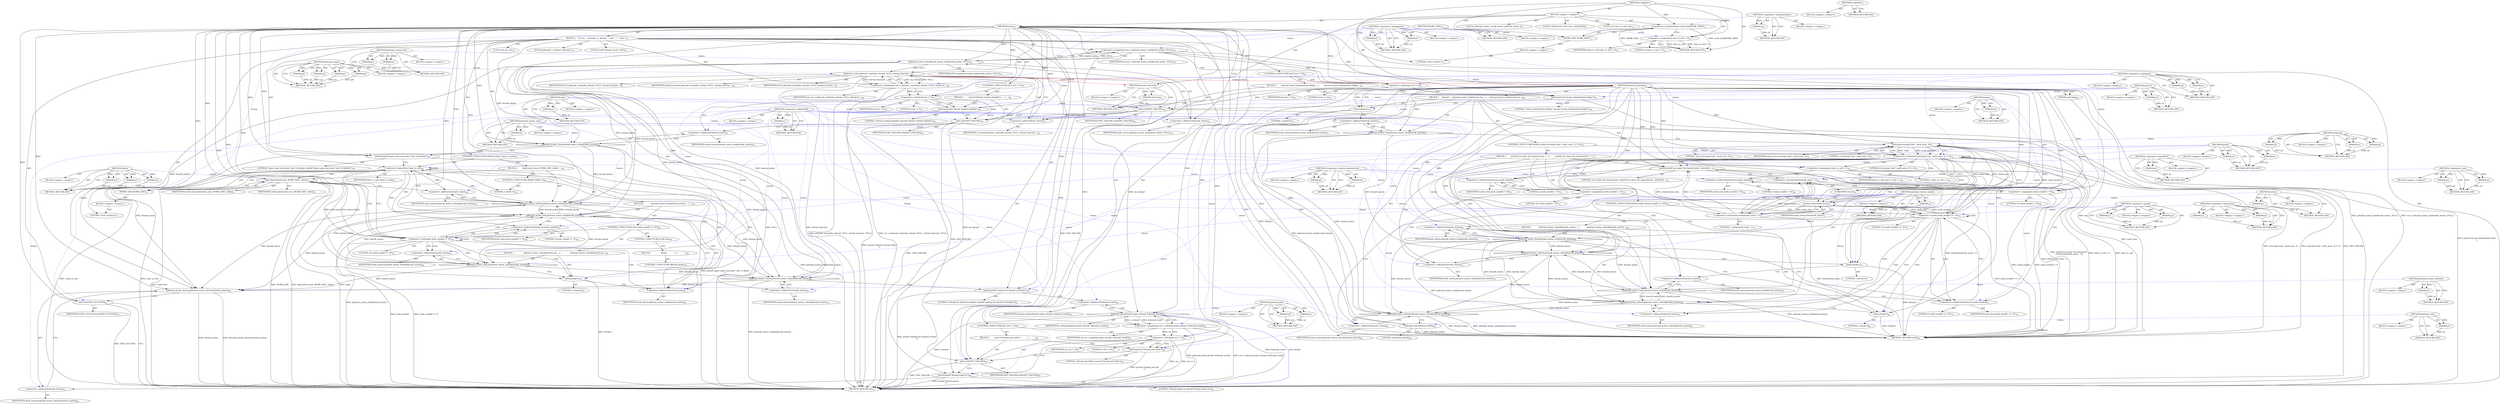 digraph combined_cpg {
  "230" -> "25"  [color=blue,style=dashed,label = "return"]
  "237" -> "30"  [color=blue,style=dashed,label = "return"]
  "234" -> "26"  [color=blue,style=dashed,label = "return"]
"16" [label = <(METHOD,&lt;global&gt;)<SUB>1</SUB>> ]
"17" [label = <(BLOCK,&lt;empty&gt;,&lt;empty&gt;)<SUB>1</SUB>> ]
"18" [label = <(METHOD,thread_function)<SUB>7</SUB>> ]
"19" [label = <(PARAM,void *arg)<SUB>7</SUB>> ]
"20" [label = <(BLOCK,&lt;empty&gt;,&lt;empty&gt;)> ]
"21" [label = <(METHOD_RETURN,void*)<SUB>7</SUB>> ]
"23" [label = <(LOCAL,pthread_mutex_t work_mutex: pthread_mutex_t)<SUB>8</SUB>> ]
"24" [label = <(LOCAL,char[1024] work_area: char[1024])<SUB>11</SUB>> ]
"25" [label = <(&lt;operator&gt;.arrayInitializer,work_area[WORK_SIZE])<SUB>11</SUB>> ]
"26" [label = <(WORK_SIZE,WORK_SIZE)<SUB>11</SUB>> ]
"27" [label = <(BLOCK,&lt;empty&gt;,&lt;empty&gt;)> ]
"28" [label = <(LITERAL,1024,&lt;empty&gt;)<SUB>11</SUB>> ]
"29" [label = <(LOCAL,int time_to_exit: int)<SUB>12</SUB>> ]
"30" [label = <(&lt;operator&gt;.assignment,time_to_exit = 0)<SUB>12</SUB>> ]
"31" [label = <(IDENTIFIER,time_to_exit,time_to_exit = 0)<SUB>12</SUB>> ]
"32" [label = <(LITERAL,0,time_to_exit = 0)<SUB>12</SUB>> ]
"33" [label = <(METHOD,main)<SUB>14</SUB>> ]
"34" [label = <(BLOCK,{
    int res;
    pthread_t a_thread;
    void...,{
    void...)<SUB>15</SUB>> ]
"35" [label = <(LOCAL,int res: int)<SUB>16</SUB>> ]
"36" [label = <(LOCAL,pthread_t a_thread: pthread_t)<SUB>17</SUB>> ]
"37" [label = <(LOCAL,void* thread_result: void*)<SUB>18</SUB>> ]
"38" [label = <(&lt;operator&gt;.assignment,res = pthread_mutex_init(&amp;work_mutex, NULL))<SUB>19</SUB>> ]
"39" [label = <(IDENTIFIER,res,res = pthread_mutex_init(&amp;work_mutex, NULL))<SUB>19</SUB>> ]
"40" [label = <(pthread_mutex_init,pthread_mutex_init(&amp;work_mutex, NULL))<SUB>19</SUB>> ]
"41" [label = <(&lt;operator&gt;.addressOf,&amp;work_mutex)<SUB>19</SUB>> ]
"42" [label = <(IDENTIFIER,work_mutex,pthread_mutex_init(&amp;work_mutex, NULL))<SUB>19</SUB>> ]
"43" [label = <(IDENTIFIER,NULL,pthread_mutex_init(&amp;work_mutex, NULL))<SUB>19</SUB>> ]
"44" [label = <(CONTROL_STRUCTURE,IF,if (res != 0))<SUB>20</SUB>> ]
"45" [label = <(&lt;operator&gt;.notEquals,res != 0)<SUB>20</SUB>> ]
"46" [label = <(IDENTIFIER,res,res != 0)<SUB>20</SUB>> ]
"47" [label = <(LITERAL,0,res != 0)<SUB>20</SUB>> ]
"48" [label = <(BLOCK,{
        perror(&quot;mutex initializatioin failp\n...,{
        perror(&quot;mutex initializatioin failp\n...)<SUB>21</SUB>> ]
"49" [label = <(perror,perror(&quot;mutex initializatioin failp\n&quot;))<SUB>22</SUB>> ]
"50" [label = <(LITERAL,&quot;mutex initializatioin failp\n&quot;,perror(&quot;mutex initializatioin failp\n&quot;))<SUB>22</SUB>> ]
"51" [label = <(exit,exit(EXIT_FAILURE))<SUB>23</SUB>> ]
"52" [label = <(IDENTIFIER,EXIT_FAILURE,exit(EXIT_FAILURE))<SUB>23</SUB>> ]
"53" [label = <(&lt;operator&gt;.assignment,res = pthread_create(&amp;a_thread, NULL, thread_fu...)<SUB>26</SUB>> ]
"54" [label = <(IDENTIFIER,res,res = pthread_create(&amp;a_thread, NULL, thread_fu...)<SUB>26</SUB>> ]
"55" [label = <(pthread_create,pthread_create(&amp;a_thread, NULL, thread_function...)<SUB>26</SUB>> ]
"56" [label = <(&lt;operator&gt;.addressOf,&amp;a_thread)<SUB>26</SUB>> ]
"57" [label = <(IDENTIFIER,a_thread,pthread_create(&amp;a_thread, NULL, thread_function...)<SUB>26</SUB>> ]
"58" [label = <(IDENTIFIER,NULL,pthread_create(&amp;a_thread, NULL, thread_function...)<SUB>26</SUB>> ]
"59" [label = <(IDENTIFIER,thread_function,pthread_create(&amp;a_thread, NULL, thread_function...)<SUB>26</SUB>> ]
"60" [label = <(IDENTIFIER,NULL,pthread_create(&amp;a_thread, NULL, thread_function...)<SUB>26</SUB>> ]
"61" [label = <(CONTROL_STRUCTURE,IF,if (res != 0))<SUB>27</SUB>> ]
"62" [label = <(&lt;operator&gt;.notEquals,res != 0)<SUB>27</SUB>> ]
"63" [label = <(IDENTIFIER,res,res != 0)<SUB>27</SUB>> ]
"64" [label = <(LITERAL,0,res != 0)<SUB>27</SUB>> ]
"65" [label = <(BLOCK,{
        perror(&quot;thread creation failed\n&quot;);
 ...,{
 ...)<SUB>28</SUB>> ]
"66" [label = <(perror,perror(&quot;thread creation failed\n&quot;))<SUB>29</SUB>> ]
"67" [label = <(LITERAL,&quot;thread creation failed\n&quot;,perror(&quot;thread creation failed\n&quot;))<SUB>29</SUB>> ]
"68" [label = <(exit,exit(EXIT_FAILURE))<SUB>30</SUB>> ]
"69" [label = <(IDENTIFIER,EXIT_FAILURE,exit(EXIT_FAILURE))<SUB>30</SUB>> ]
"70" [shape=diamond,label = <(pthread_mutex_lock,pthread_mutex_lock(&amp;work_mutex))<SUB>33</SUB>> ]
"71" [label = <(&lt;operator&gt;.addressOf,&amp;work_mutex)<SUB>33</SUB>> ]
"72" [label = <(IDENTIFIER,work_mutex,pthread_mutex_lock(&amp;work_mutex))<SUB>33</SUB>> ]
"73" [label = <(printf,printf(&quot;input some text,enter 'end' to finish\n&quot;))<SUB>34</SUB>> ]
"74" [label = <(LITERAL,&quot;input some text,enter 'end' to finish\n&quot;,printf(&quot;input some text,enter 'end' to finish\n&quot;))<SUB>34</SUB>> ]
"75" [label = <(CONTROL_STRUCTURE,WHILE,while (!time_to_exit))<SUB>35</SUB>> ]
"76" [label = <(&lt;operator&gt;.logicalNot,!time_to_exit)<SUB>35</SUB>> ]
"77" [label = <(IDENTIFIER,time_to_exit,!time_to_exit)<SUB>35</SUB>> ]
"78" [label = <(BLOCK,{
        fgets(work_area, WORK_SIZE, stdin);
 ...)<SUB>36</SUB>> ]
"79" [label = <(fgets,fgets(work_area, WORK_SIZE, stdin))<SUB>37</SUB>> ]
"80" [label = <(IDENTIFIER,work_area,fgets(work_area, WORK_SIZE, stdin))<SUB>37</SUB>> ]
"81" [label = <(WORK_SIZE,WORK_SIZE)<SUB>37</SUB>> ]
"82" [label = <(BLOCK,&lt;empty&gt;,&lt;empty&gt;)> ]
"83" [label = <(LITERAL,1024,&lt;empty&gt;)<SUB>37</SUB>> ]
"84" [label = <(IDENTIFIER,stdin,fgets(work_area, WORK_SIZE, stdin))<SUB>37</SUB>> ]
"85" [shape=diamond,label = <(pthread_mutex_unlock,pthread_mutex_unlock(&amp;work_mutex))<SUB>38</SUB>> ]
"86" [label = <(&lt;operator&gt;.addressOf,&amp;work_mutex)<SUB>38</SUB>> ]
"87" [label = <(IDENTIFIER,work_mutex,pthread_mutex_unlock(&amp;work_mutex))<SUB>38</SUB>> ]
"88" [label = <(CONTROL_STRUCTURE,WHILE,while (1))<SUB>39</SUB>> ]
"89" [label = <(LITERAL,1,while (1))<SUB>39</SUB>> ]
"90" [label = <(BLOCK,{
            pthread_mutex_lock(&amp;work_mutex);
...,{
...)<SUB>40</SUB>> ]
"91" [shape=diamond,label = <(pthread_mutex_lock,pthread_mutex_lock(&amp;work_mutex))<SUB>41</SUB>> ]
"92" [label = <(&lt;operator&gt;.addressOf,&amp;work_mutex)<SUB>41</SUB>> ]
"93" [label = <(IDENTIFIER,work_mutex,pthread_mutex_lock(&amp;work_mutex))<SUB>41</SUB>> ]
"94" [label = <(CONTROL_STRUCTURE,IF,if (work_area[0] != '\0'))<SUB>42</SUB>> ]
"95" [label = <(&lt;operator&gt;.notEquals,work_area[0] != '\0')<SUB>42</SUB>> ]
"96" [label = <(&lt;operator&gt;.indirectIndexAccess,work_area[0])<SUB>42</SUB>> ]
"97" [label = <(IDENTIFIER,work_area,work_area[0] != '\0')<SUB>42</SUB>> ]
"98" [label = <(LITERAL,0,work_area[0] != '\0')<SUB>42</SUB>> ]
"99" [label = <(LITERAL,'\0',work_area[0] != '\0')<SUB>42</SUB>> ]
"100" [label = <(BLOCK,{
                pthread_mutex_unlock(&amp;work_mu...,{
                pthread_mutex_unlock(&amp;work_mu...)<SUB>43</SUB>> ]
"101" [shape=diamond,label = <(pthread_mutex_unlock,pthread_mutex_unlock(&amp;work_mutex))<SUB>44</SUB>> ]
"102" [label = <(&lt;operator&gt;.addressOf,&amp;work_mutex)<SUB>44</SUB>> ]
"103" [label = <(IDENTIFIER,work_mutex,pthread_mutex_unlock(&amp;work_mutex))<SUB>44</SUB>> ]
"104" [label = <(sleep,sleep(1))<SUB>45</SUB>> ]
"105" [label = <(LITERAL,1,sleep(1))<SUB>45</SUB>> ]
"106" [label = <(CONTROL_STRUCTURE,ELSE,else)<SUB>48</SUB>> ]
"107" [label = <(BLOCK,{
                break;
            },{
            })<SUB>48</SUB>> ]
"108" [label = <(CONTROL_STRUCTURE,BREAK,break;)<SUB>49</SUB>> ]
"109" [shape=diamond,label = <(pthread_mutex_unlock,pthread_mutex_unlock(&amp;work_mutex))<SUB>54</SUB>> ]
"110" [label = <(&lt;operator&gt;.addressOf,&amp;work_mutex)<SUB>54</SUB>> ]
"111" [label = <(IDENTIFIER,work_mutex,pthread_mutex_unlock(&amp;work_mutex))<SUB>54</SUB>> ]
"112" [label = <(printf,printf(&quot;waiting for thread to finish\n&quot;))<SUB>55</SUB>> ]
"113" [label = <(LITERAL,&quot;waiting for thread to finish\n&quot;,printf(&quot;waiting for thread to finish\n&quot;))<SUB>55</SUB>> ]
"114" [label = <(&lt;operator&gt;.assignment,res = pthread_join(a_thread, &amp;thread_result))<SUB>56</SUB>> ]
"115" [label = <(IDENTIFIER,res,res = pthread_join(a_thread, &amp;thread_result))<SUB>56</SUB>> ]
"116" [shape=diamond,label = <(pthread_join,pthread_join(a_thread, &amp;thread_result))<SUB>56</SUB>> ]
"117" [label = <(IDENTIFIER,a_thread,pthread_join(a_thread, &amp;thread_result))<SUB>56</SUB>> ]
"118" [label = <(&lt;operator&gt;.addressOf,&amp;thread_result)<SUB>56</SUB>> ]
"119" [label = <(IDENTIFIER,thread_result,pthread_join(a_thread, &amp;thread_result))<SUB>56</SUB>> ]
"120" [label = <(CONTROL_STRUCTURE,IF,if (res != 0))<SUB>57</SUB>> ]
"121" [label = <(&lt;operator&gt;.notEquals,res != 0)<SUB>57</SUB>> ]
"122" [label = <(IDENTIFIER,res,res != 0)<SUB>57</SUB>> ]
"123" [label = <(LITERAL,0,res != 0)<SUB>57</SUB>> ]
"124" [label = <(BLOCK,{
        perror(&quot;thread_join fail\n&quot;);
       ...,{
       ...)<SUB>58</SUB>> ]
"125" [label = <(perror,perror(&quot;thread_join fail\n&quot;))<SUB>59</SUB>> ]
"126" [label = <(LITERAL,&quot;thread_join fail\n&quot;,perror(&quot;thread_join fail\n&quot;))<SUB>59</SUB>> ]
"127" [label = <(exit,exit(EXIT_FAILURE))<SUB>60</SUB>> ]
"128" [label = <(IDENTIFIER,EXIT_FAILURE,exit(EXIT_FAILURE))<SUB>60</SUB>> ]
"129" [label = <(printf,printf(&quot;thread joined \n&quot;))<SUB>63</SUB>> ]
"130" [label = <(LITERAL,&quot;thread joined \n&quot;,printf(&quot;thread joined \n&quot;))<SUB>63</SUB>> ]
"131" [label = <(pthread_mutex_destroy,pthread_mutex_destroy(&amp;work_mutex))<SUB>64</SUB>> ]
"132" [label = <(&lt;operator&gt;.addressOf,&amp;work_mutex)<SUB>64</SUB>> ]
"133" [label = <(IDENTIFIER,work_mutex,pthread_mutex_destroy(&amp;work_mutex))<SUB>64</SUB>> ]
"134" [label = <(exit,exit(EXIT_SUCCESS))<SUB>65</SUB>> ]
"135" [label = <(IDENTIFIER,EXIT_SUCCESS,exit(EXIT_SUCCESS))<SUB>65</SUB>> ]
"136" [label = <(METHOD_RETURN,int)<SUB>14</SUB>> ]
"138" [label = <(METHOD,thread_function)<SUB>68</SUB>> ]
"139" [label = <(PARAM,void *arg)<SUB>68</SUB>> ]
"140" [label = <(BLOCK,{
    sleep(1);
    pthread_mutex_lock(&amp;work_mu...,{
    pthread_mutex_lock(&amp;work_mu...)<SUB>69</SUB>> ]
"141" [label = <(sleep,sleep(1))<SUB>70</SUB>> ]
"142" [label = <(LITERAL,1,sleep(1))<SUB>70</SUB>> ]
"143" [shape=diamond,label = <(pthread_mutex_lock,pthread_mutex_lock(&amp;work_mutex))<SUB>71</SUB>> ]
"144" [label = <(&lt;operator&gt;.addressOf,&amp;work_mutex)<SUB>71</SUB>> ]
"145" [label = <(IDENTIFIER,work_mutex,pthread_mutex_lock(&amp;work_mutex))<SUB>71</SUB>> ]
"146" [label = <(CONTROL_STRUCTURE,WHILE,while (strncmp(&quot;end&quot;, work_area, 3) != 0))<SUB>72</SUB>> ]
"147" [label = <(&lt;operator&gt;.notEquals,strncmp(&quot;end&quot;, work_area, 3) != 0)<SUB>72</SUB>> ]
"148" [label = <(strncmp,strncmp(&quot;end&quot;, work_area, 3))<SUB>72</SUB>> ]
"149" [label = <(LITERAL,&quot;end&quot;,strncmp(&quot;end&quot;, work_area, 3))<SUB>72</SUB>> ]
"150" [label = <(IDENTIFIER,work_area,strncmp(&quot;end&quot;, work_area, 3))<SUB>72</SUB>> ]
"151" [label = <(LITERAL,3,strncmp(&quot;end&quot;, work_area, 3))<SUB>72</SUB>> ]
"152" [label = <(LITERAL,0,strncmp(&quot;end&quot;, work_area, 3) != 0)<SUB>72</SUB>> ]
"153" [label = <(BLOCK,{
        printf(&quot;you input %d characters\n&quot;, (...,{
        printf(&quot;you input %d characters\n&quot;, (...)<SUB>73</SUB>> ]
"154" [label = <(printf,printf(&quot;you input %d characters\n&quot;, (int)(strle...)<SUB>74</SUB>> ]
"155" [label = <(LITERAL,&quot;you input %d characters\n&quot;,printf(&quot;you input %d characters\n&quot;, (int)(strle...)<SUB>74</SUB>> ]
"156" [label = <(&lt;operator&gt;.cast,(int)(strlen(work_area) - 1))<SUB>74</SUB>> ]
"157" [label = <(UNKNOWN,int,int)<SUB>74</SUB>> ]
"158" [label = <(&lt;operator&gt;.subtraction,strlen(work_area) - 1)<SUB>74</SUB>> ]
"159" [label = <(strlen,strlen(work_area))<SUB>74</SUB>> ]
"160" [label = <(IDENTIFIER,work_area,strlen(work_area))<SUB>74</SUB>> ]
"161" [label = <(LITERAL,1,strlen(work_area) - 1)<SUB>74</SUB>> ]
"162" [label = <(&lt;operator&gt;.assignment,work_area[0] = '\0')<SUB>75</SUB>> ]
"163" [label = <(&lt;operator&gt;.indirectIndexAccess,work_area[0])<SUB>75</SUB>> ]
"164" [label = <(IDENTIFIER,work_area,work_area[0] = '\0')<SUB>75</SUB>> ]
"165" [label = <(LITERAL,0,work_area[0] = '\0')<SUB>75</SUB>> ]
"166" [label = <(LITERAL,'\0',work_area[0] = '\0')<SUB>75</SUB>> ]
"167" [shape=diamond,label = <(pthread_mutex_unlock,pthread_mutex_unlock(&amp;work_mutex))<SUB>76</SUB>> ]
"168" [label = <(&lt;operator&gt;.addressOf,&amp;work_mutex)<SUB>76</SUB>> ]
"169" [label = <(IDENTIFIER,work_mutex,pthread_mutex_unlock(&amp;work_mutex))<SUB>76</SUB>> ]
"170" [label = <(sleep,sleep(1))<SUB>77</SUB>> ]
"171" [label = <(LITERAL,1,sleep(1))<SUB>77</SUB>> ]
"172" [shape=diamond,label = <(pthread_mutex_lock,pthread_mutex_lock(&amp;work_mutex))<SUB>78</SUB>> ]
"173" [label = <(&lt;operator&gt;.addressOf,&amp;work_mutex)<SUB>78</SUB>> ]
"174" [label = <(IDENTIFIER,work_mutex,pthread_mutex_lock(&amp;work_mutex))<SUB>78</SUB>> ]
"175" [label = <(CONTROL_STRUCTURE,WHILE,while (work_area[0] == '\0'))<SUB>79</SUB>> ]
"176" [label = <(&lt;operator&gt;.equals,work_area[0] == '\0')<SUB>79</SUB>> ]
"177" [label = <(&lt;operator&gt;.indirectIndexAccess,work_area[0])<SUB>79</SUB>> ]
"178" [label = <(IDENTIFIER,work_area,work_area[0] == '\0')<SUB>79</SUB>> ]
"179" [label = <(LITERAL,0,work_area[0] == '\0')<SUB>79</SUB>> ]
"180" [label = <(LITERAL,'\0',work_area[0] == '\0')<SUB>79</SUB>> ]
"181" [label = <(BLOCK,{
            pthread_mutex_unlock(&amp;work_mutex)...,{
            pthread_mutex_unlock(&amp;work_mutex)...)<SUB>80</SUB>> ]
"182" [shape=diamond,label = <(pthread_mutex_unlock,pthread_mutex_unlock(&amp;work_mutex))<SUB>81</SUB>> ]
"183" [label = <(&lt;operator&gt;.addressOf,&amp;work_mutex)<SUB>81</SUB>> ]
"184" [label = <(IDENTIFIER,work_mutex,pthread_mutex_unlock(&amp;work_mutex))<SUB>81</SUB>> ]
"185" [label = <(sleep,sleep(1))<SUB>82</SUB>> ]
"186" [label = <(LITERAL,1,sleep(1))<SUB>82</SUB>> ]
"187" [shape=diamond,label = <(pthread_mutex_lock,pthread_mutex_lock(&amp;work_mutex))<SUB>83</SUB>> ]
"188" [label = <(&lt;operator&gt;.addressOf,&amp;work_mutex)<SUB>83</SUB>> ]
"189" [label = <(IDENTIFIER,work_mutex,pthread_mutex_lock(&amp;work_mutex))<SUB>83</SUB>> ]
"190" [label = <(&lt;operator&gt;.assignment,time_to_exit = 1)<SUB>87</SUB>> ]
"191" [label = <(IDENTIFIER,time_to_exit,time_to_exit = 1)<SUB>87</SUB>> ]
"192" [label = <(LITERAL,1,time_to_exit = 1)<SUB>87</SUB>> ]
"193" [label = <(&lt;operator&gt;.assignment,work_area[0] = '\0')<SUB>88</SUB>> ]
"194" [label = <(&lt;operator&gt;.indirectIndexAccess,work_area[0])<SUB>88</SUB>> ]
"195" [label = <(IDENTIFIER,work_area,work_area[0] = '\0')<SUB>88</SUB>> ]
"196" [label = <(LITERAL,0,work_area[0] = '\0')<SUB>88</SUB>> ]
"197" [label = <(LITERAL,'\0',work_area[0] = '\0')<SUB>88</SUB>> ]
"198" [shape=diamond,label = <(pthread_mutex_unlock,pthread_mutex_unlock(&amp;work_mutex))<SUB>89</SUB>> ]
"199" [label = <(&lt;operator&gt;.addressOf,&amp;work_mutex)<SUB>89</SUB>> ]
"200" [label = <(IDENTIFIER,work_mutex,pthread_mutex_unlock(&amp;work_mutex))<SUB>89</SUB>> ]
"201" [label = <(pthread_exit,pthread_exit(0))<SUB>90</SUB>> ]
"202" [label = <(LITERAL,0,pthread_exit(0))<SUB>90</SUB>> ]
"203" [label = <(METHOD_RETURN,void*)<SUB>68</SUB>> ]
"205" [label = <(METHOD_RETURN,ANY)<SUB>1</SUB>> ]
  "16" -> "17"  [ label = "AST: "] 
  "16" -> "205"  [ label = "AST: "] 
  "17" -> "18"  [ label = "AST: "] 
  "17" -> "23"  [ label = "AST: "] 
  "17" -> "24"  [ label = "AST: "] 
  "17" -> "25"  [ label = "AST: "] 
  "17" -> "29"  [ label = "AST: "] 
  "17" -> "30"  [ label = "AST: "] 
  "17" -> "33"  [ label = "AST: "] 
  "17" -> "138"  [ label = "AST: "] 
  "18" -> "19"  [ label = "AST: "] 
  "18" -> "20"  [ label = "AST: "] 
  "18" -> "21"  [ label = "AST: "] 
  "25" -> "26"  [ label = "AST: "] 
  "26" -> "27"  [ label = "AST: "] 
  "27" -> "28"  [ label = "AST: "] 
  "30" -> "31"  [ label = "AST: "] 
  "30" -> "32"  [ label = "AST: "] 
  "33" -> "34"  [ label = "AST: "] 
  "33" -> "136"  [ label = "AST: "] 
  "34" -> "35"  [ label = "AST: "] 
  "34" -> "36"  [ label = "AST: "] 
  "34" -> "37"  [ label = "AST: "] 
  "34" -> "38"  [ label = "AST: "] 
  "34" -> "44"  [ label = "AST: "] 
  "34" -> "53"  [ label = "AST: "] 
  "34" -> "61"  [ label = "AST: "] 
  "34" -> "70"  [ label = "AST: "] 
  "34" -> "73"  [ label = "AST: "] 
  "34" -> "75"  [ label = "AST: "] 
  "34" -> "109"  [ label = "AST: "] 
  "34" -> "112"  [ label = "AST: "] 
  "34" -> "114"  [ label = "AST: "] 
  "34" -> "120"  [ label = "AST: "] 
  "34" -> "129"  [ label = "AST: "] 
  "34" -> "131"  [ label = "AST: "] 
  "34" -> "134"  [ label = "AST: "] 
  "38" -> "39"  [ label = "AST: "] 
  "38" -> "40"  [ label = "AST: "] 
  "40" -> "41"  [ label = "AST: "] 
  "40" -> "43"  [ label = "AST: "] 
  "41" -> "42"  [ label = "AST: "] 
  "44" -> "45"  [ label = "AST: "] 
  "44" -> "48"  [ label = "AST: "] 
  "45" -> "46"  [ label = "AST: "] 
  "45" -> "47"  [ label = "AST: "] 
  "48" -> "49"  [ label = "AST: "] 
  "48" -> "51"  [ label = "AST: "] 
  "49" -> "50"  [ label = "AST: "] 
  "51" -> "52"  [ label = "AST: "] 
  "53" -> "54"  [ label = "AST: "] 
  "53" -> "55"  [ label = "AST: "] 
  "55" -> "56"  [ label = "AST: "] 
  "55" -> "58"  [ label = "AST: "] 
  "55" -> "59"  [ label = "AST: "] 
  "55" -> "60"  [ label = "AST: "] 
  "56" -> "57"  [ label = "AST: "] 
  "61" -> "62"  [ label = "AST: "] 
  "61" -> "65"  [ label = "AST: "] 
  "62" -> "63"  [ label = "AST: "] 
  "62" -> "64"  [ label = "AST: "] 
  "65" -> "66"  [ label = "AST: "] 
  "65" -> "68"  [ label = "AST: "] 
  "66" -> "67"  [ label = "AST: "] 
  "68" -> "69"  [ label = "AST: "] 
  "70" -> "71"  [ label = "AST: "] 
  "71" -> "72"  [ label = "AST: "] 
  "73" -> "74"  [ label = "AST: "] 
  "75" -> "76"  [ label = "AST: "] 
  "75" -> "78"  [ label = "AST: "] 
  "76" -> "77"  [ label = "AST: "] 
  "78" -> "79"  [ label = "AST: "] 
  "78" -> "85"  [ label = "AST: "] 
  "78" -> "88"  [ label = "AST: "] 
  "79" -> "80"  [ label = "AST: "] 
  "79" -> "81"  [ label = "AST: "] 
  "79" -> "84"  [ label = "AST: "] 
  "81" -> "82"  [ label = "AST: "] 
  "82" -> "83"  [ label = "AST: "] 
  "85" -> "86"  [ label = "AST: "] 
  "86" -> "87"  [ label = "AST: "] 
  "88" -> "89"  [ label = "AST: "] 
  "88" -> "90"  [ label = "AST: "] 
  "90" -> "91"  [ label = "AST: "] 
  "90" -> "94"  [ label = "AST: "] 
  "91" -> "92"  [ label = "AST: "] 
  "92" -> "93"  [ label = "AST: "] 
  "94" -> "95"  [ label = "AST: "] 
  "94" -> "100"  [ label = "AST: "] 
  "94" -> "106"  [ label = "AST: "] 
  "95" -> "96"  [ label = "AST: "] 
  "95" -> "99"  [ label = "AST: "] 
  "96" -> "97"  [ label = "AST: "] 
  "96" -> "98"  [ label = "AST: "] 
  "100" -> "101"  [ label = "AST: "] 
  "100" -> "104"  [ label = "AST: "] 
  "101" -> "102"  [ label = "AST: "] 
  "102" -> "103"  [ label = "AST: "] 
  "104" -> "105"  [ label = "AST: "] 
  "106" -> "107"  [ label = "AST: "] 
  "107" -> "108"  [ label = "AST: "] 
  "109" -> "110"  [ label = "AST: "] 
  "110" -> "111"  [ label = "AST: "] 
  "112" -> "113"  [ label = "AST: "] 
  "114" -> "115"  [ label = "AST: "] 
  "114" -> "116"  [ label = "AST: "] 
  "116" -> "117"  [ label = "AST: "] 
  "116" -> "118"  [ label = "AST: "] 
  "118" -> "119"  [ label = "AST: "] 
  "120" -> "121"  [ label = "AST: "] 
  "120" -> "124"  [ label = "AST: "] 
  "121" -> "122"  [ label = "AST: "] 
  "121" -> "123"  [ label = "AST: "] 
  "124" -> "125"  [ label = "AST: "] 
  "124" -> "127"  [ label = "AST: "] 
  "125" -> "126"  [ label = "AST: "] 
  "127" -> "128"  [ label = "AST: "] 
  "129" -> "130"  [ label = "AST: "] 
  "131" -> "132"  [ label = "AST: "] 
  "132" -> "133"  [ label = "AST: "] 
  "134" -> "135"  [ label = "AST: "] 
  "138" -> "139"  [ label = "AST: "] 
  "138" -> "140"  [ label = "AST: "] 
  "138" -> "203"  [ label = "AST: "] 
  "140" -> "141"  [ label = "AST: "] 
  "140" -> "143"  [ label = "AST: "] 
  "140" -> "146"  [ label = "AST: "] 
  "140" -> "190"  [ label = "AST: "] 
  "140" -> "193"  [ label = "AST: "] 
  "140" -> "198"  [ label = "AST: "] 
  "140" -> "201"  [ label = "AST: "] 
  "141" -> "142"  [ label = "AST: "] 
  "143" -> "144"  [ label = "AST: "] 
  "144" -> "145"  [ label = "AST: "] 
  "146" -> "147"  [ label = "AST: "] 
  "146" -> "153"  [ label = "AST: "] 
  "147" -> "148"  [ label = "AST: "] 
  "147" -> "152"  [ label = "AST: "] 
  "148" -> "149"  [ label = "AST: "] 
  "148" -> "150"  [ label = "AST: "] 
  "148" -> "151"  [ label = "AST: "] 
  "153" -> "154"  [ label = "AST: "] 
  "153" -> "162"  [ label = "AST: "] 
  "153" -> "167"  [ label = "AST: "] 
  "153" -> "170"  [ label = "AST: "] 
  "153" -> "172"  [ label = "AST: "] 
  "153" -> "175"  [ label = "AST: "] 
  "154" -> "155"  [ label = "AST: "] 
  "154" -> "156"  [ label = "AST: "] 
  "156" -> "157"  [ label = "AST: "] 
  "156" -> "158"  [ label = "AST: "] 
  "158" -> "159"  [ label = "AST: "] 
  "158" -> "161"  [ label = "AST: "] 
  "159" -> "160"  [ label = "AST: "] 
  "162" -> "163"  [ label = "AST: "] 
  "162" -> "166"  [ label = "AST: "] 
  "163" -> "164"  [ label = "AST: "] 
  "163" -> "165"  [ label = "AST: "] 
  "167" -> "168"  [ label = "AST: "] 
  "168" -> "169"  [ label = "AST: "] 
  "170" -> "171"  [ label = "AST: "] 
  "172" -> "173"  [ label = "AST: "] 
  "173" -> "174"  [ label = "AST: "] 
  "175" -> "176"  [ label = "AST: "] 
  "175" -> "181"  [ label = "AST: "] 
  "176" -> "177"  [ label = "AST: "] 
  "176" -> "180"  [ label = "AST: "] 
  "177" -> "178"  [ label = "AST: "] 
  "177" -> "179"  [ label = "AST: "] 
  "181" -> "182"  [ label = "AST: "] 
  "181" -> "185"  [ label = "AST: "] 
  "181" -> "187"  [ label = "AST: "] 
  "182" -> "183"  [ label = "AST: "] 
  "183" -> "184"  [ label = "AST: "] 
  "185" -> "186"  [ label = "AST: "] 
  "187" -> "188"  [ label = "AST: "] 
  "188" -> "189"  [ label = "AST: "] 
  "190" -> "191"  [ label = "AST: "] 
  "190" -> "192"  [ label = "AST: "] 
  "193" -> "194"  [ label = "AST: "] 
  "193" -> "197"  [ label = "AST: "] 
  "194" -> "195"  [ label = "AST: "] 
  "194" -> "196"  [ label = "AST: "] 
  "198" -> "199"  [ label = "AST: "] 
  "199" -> "200"  [ label = "AST: "] 
  "201" -> "202"  [ label = "AST: "] 
  "25" -> "30"  [ label = "CFG: "] 
  "30" -> "205"  [ label = "CFG: "] 
  "26" -> "25"  [ label = "CFG: "] 
  "16" -> "26"  [ label = "CFG: "] 
  "25" -> "205"  [ label = "DDG: WORK_SIZE"] 
  "25" -> "205"  [ label = "DDG: work_area[WORK_SIZE]"] 
  "30" -> "205"  [ label = "DDG: time_to_exit"] 
  "30" -> "205"  [ label = "DDG: time_to_exit = 0"] 
  "16" -> "30"  [ label = "DDG: "] 
  "16" -> "25"  [ label = "DDG: "] 
  "16" -> "28"  [ label = "DDG: "] 
  "18" -> "21"  [ label = "CFG: "] 
  "19" -> "21"  [ label = "DDG: arg"] 
  "18" -> "19"  [ label = "DDG: "] 
  "237" -> "38"  [color=blue,style=dashed,label = "return"]
  "237" -> "53"  [color=blue,style=dashed,label = "return"]
  "271" -> "70"  [color=blue,style=dashed,label = "return"]
  "275" -> "73"  [color=blue,style=dashed,label = "return"]
  "290" -> "109"  [color=blue,style=dashed,label = "return"]
  "275" -> "112"  [color=blue,style=dashed,label = "return"]
  "237" -> "114"  [color=blue,style=dashed,label = "return"]
  "275" -> "129"  [color=blue,style=dashed,label = "return"]
  "308" -> "131"  [color=blue,style=dashed,label = "return"]
  "260" -> "134"  [color=blue,style=dashed,label = "return"]
  "242" -> "40"  [color=blue,style=dashed,label = "return"]
  "251" -> "45"  [color=blue,style=dashed,label = "return"]
  "264" -> "55"  [color=blue,style=dashed,label = "return"]
  "251" -> "62"  [color=blue,style=dashed,label = "return"]
  "247" -> "71"  [color=blue,style=dashed,label = "return"]
  "280" -> "76"  [color=blue,style=dashed,label = "return"]
  "247" -> "110"  [color=blue,style=dashed,label = "return"]
  "303" -> "116"  [color=blue,style=dashed,label = "return"]
  "251" -> "121"  [color=blue,style=dashed,label = "return"]
  "247" -> "132"  [color=blue,style=dashed,label = "return"]
  "247" -> "41"  [color=blue,style=dashed,label = "return"]
  "256" -> "49"  [color=blue,style=dashed,label = "return"]
  "260" -> "51"  [color=blue,style=dashed,label = "return"]
  "247" -> "56"  [color=blue,style=dashed,label = "return"]
  "256" -> "66"  [color=blue,style=dashed,label = "return"]
  "260" -> "68"  [color=blue,style=dashed,label = "return"]
  "284" -> "79"  [color=blue,style=dashed,label = "return"]
  "290" -> "85"  [color=blue,style=dashed,label = "return"]
  "247" -> "118"  [color=blue,style=dashed,label = "return"]
  "256" -> "125"  [color=blue,style=dashed,label = "return"]
  "260" -> "127"  [color=blue,style=dashed,label = "return"]
  "234" -> "81"  [color=blue,style=dashed,label = "return"]
  "247" -> "86"  [color=blue,style=dashed,label = "return"]
  "271" -> "91"  [color=blue,style=dashed,label = "return"]
  "247" -> "92"  [color=blue,style=dashed,label = "return"]
  "251" -> "95"  [color=blue,style=dashed,label = "return"]
  "294" -> "96"  [color=blue,style=dashed,label = "return"]
  "290" -> "101"  [color=blue,style=dashed,label = "return"]
  "299" -> "104"  [color=blue,style=dashed,label = "return"]
  "247" -> "102"  [color=blue,style=dashed,label = "return"]
  "38" -> "45"  [ label = "CFG: "] 
  "53" -> "62"  [ label = "CFG: "] 
  "70" -> "73"  [ label = "CFG: "] 
  "73" -> "76"  [ label = "CFG: "] 
  "109" -> "112"  [ label = "CFG: "] 
  "112" -> "118"  [ label = "CFG: "] 
  "114" -> "121"  [ label = "CFG: "] 
  "129" -> "132"  [ label = "CFG: "] 
  "131" -> "134"  [ label = "CFG: "] 
  "134" -> "136"  [ label = "CFG: "] 
  "40" -> "38"  [ label = "CFG: "] 
  "45" -> "49"  [ label = "CFG: "] 
  "45" -> "56"  [ label = "CFG: "] 
  "55" -> "53"  [ label = "CFG: "] 
  "62" -> "66"  [ label = "CFG: "] 
  "62" -> "71"  [ label = "CFG: "] 
  "71" -> "70"  [ label = "CFG: "] 
  "76" -> "81"  [ label = "CFG: "] 
  "76" -> "110"  [ label = "CFG: "] 
  "110" -> "109"  [ label = "CFG: "] 
  "116" -> "114"  [ label = "CFG: "] 
  "121" -> "125"  [ label = "CFG: "] 
  "121" -> "129"  [ label = "CFG: "] 
  "132" -> "131"  [ label = "CFG: "] 
  "41" -> "40"  [ label = "CFG: "] 
  "49" -> "51"  [ label = "CFG: "] 
  "51" -> "56"  [ label = "CFG: "] 
  "56" -> "55"  [ label = "CFG: "] 
  "66" -> "68"  [ label = "CFG: "] 
  "68" -> "71"  [ label = "CFG: "] 
  "79" -> "86"  [ label = "CFG: "] 
  "85" -> "76"  [ label = "CFG: "] 
  "85" -> "92"  [ label = "CFG: "] 
  "118" -> "116"  [ label = "CFG: "] 
  "125" -> "127"  [ label = "CFG: "] 
  "127" -> "129"  [ label = "CFG: "] 
  "81" -> "79"  [ label = "CFG: "] 
  "86" -> "85"  [ label = "CFG: "] 
  "91" -> "96"  [ label = "CFG: "] 
  "92" -> "91"  [ label = "CFG: "] 
  "95" -> "102"  [ label = "CFG: "] 
  "95" -> "76"  [ label = "CFG: "] 
  "96" -> "95"  [ label = "CFG: "] 
  "101" -> "104"  [ label = "CFG: "] 
  "104" -> "76"  [ label = "CFG: "] 
  "104" -> "92"  [ label = "CFG: "] 
  "102" -> "101"  [ label = "CFG: "] 
  "33" -> "41"  [ label = "CFG: "] 
  "38" -> "136"  [ label = "DDG: pthread_mutex_init(&amp;work_mutex, NULL)"] 
  "38" -> "136"  [ label = "DDG: res = pthread_mutex_init(&amp;work_mutex, NULL)"] 
  "49" -> "136"  [ label = "DDG: perror(&quot;mutex initializatioin failp\n&quot;)"] 
  "51" -> "136"  [ label = "DDG: EXIT_FAILURE"] 
  "55" -> "136"  [ label = "DDG: &amp;a_thread"] 
  "55" -> "136"  [ label = "DDG: NULL"] 
  "53" -> "136"  [ label = "DDG: pthread_create(&amp;a_thread, NULL, thread_function, NULL)"] 
  "53" -> "136"  [ label = "DDG: res = pthread_create(&amp;a_thread, NULL, thread_function, NULL)"] 
  "66" -> "136"  [ label = "DDG: perror(&quot;thread creation failed\n&quot;)"] 
  "68" -> "136"  [ label = "DDG: EXIT_FAILURE"] 
  "70" -> "136"  [ label = "DDG: pthread_mutex_lock(&amp;work_mutex)"] 
  "73" -> "136"  [ label = "DDG: printf(&quot;input some text,enter 'end' to finish\n&quot;)"] 
  "76" -> "136"  [ label = "DDG: !time_to_exit"] 
  "109" -> "136"  [ label = "DDG: pthread_mutex_unlock(&amp;work_mutex)"] 
  "112" -> "136"  [ label = "DDG: printf(&quot;waiting for thread to finish\n&quot;)"] 
  "116" -> "136"  [ label = "DDG: a_thread"] 
  "116" -> "136"  [ label = "DDG: &amp;thread_result"] 
  "114" -> "136"  [ label = "DDG: pthread_join(a_thread, &amp;thread_result)"] 
  "114" -> "136"  [ label = "DDG: res = pthread_join(a_thread, &amp;thread_result)"] 
  "121" -> "136"  [ label = "DDG: res"] 
  "121" -> "136"  [ label = "DDG: res != 0"] 
  "125" -> "136"  [ label = "DDG: perror(&quot;thread_join fail\n&quot;)"] 
  "127" -> "136"  [ label = "DDG: EXIT_FAILURE"] 
  "129" -> "136"  [ label = "DDG: printf(&quot;thread joined \n&quot;)"] 
  "131" -> "136"  [ label = "DDG: &amp;work_mutex"] 
  "131" -> "136"  [ label = "DDG: pthread_mutex_destroy(&amp;work_mutex)"] 
  "79" -> "136"  [ label = "DDG: work_area"] 
  "79" -> "136"  [ label = "DDG: WORK_SIZE"] 
  "79" -> "136"  [ label = "DDG: fgets(work_area, WORK_SIZE, stdin)"] 
  "91" -> "136"  [ label = "DDG: pthread_mutex_lock(&amp;work_mutex)"] 
  "95" -> "136"  [ label = "DDG: work_area[0]"] 
  "95" -> "136"  [ label = "DDG: work_area[0] != '\0'"] 
  "104" -> "136"  [ label = "DDG: sleep(1)"] 
  "79" -> "136"  [ label = "DDG: stdin"] 
  "134" -> "136"  [ label = "DDG: EXIT_SUCCESS"] 
  "76" -> "136"  [ label = "DDG: time_to_exit"] 
  "55" -> "136"  [ label = "DDG: thread_function"] 
  "40" -> "38"  [ label = "DDG: &amp;work_mutex"] 
  "40" -> "38"  [ label = "DDG: NULL"] 
  "55" -> "53"  [ label = "DDG: &amp;a_thread"] 
  "55" -> "53"  [ label = "DDG: NULL"] 
  "55" -> "53"  [ label = "DDG: thread_function"] 
  "116" -> "114"  [ label = "DDG: a_thread"] 
  "116" -> "114"  [ label = "DDG: &amp;thread_result"] 
  "40" -> "70"  [ label = "DDG: &amp;work_mutex"] 
  "33" -> "70"  [ label = "DDG: "] 
  "33" -> "73"  [ label = "DDG: "] 
  "70" -> "109"  [ label = "DDG: &amp;work_mutex"] 
  "85" -> "109"  [ label = "DDG: &amp;work_mutex"] 
  "91" -> "109"  [ label = "DDG: &amp;work_mutex"] 
  "101" -> "109"  [ label = "DDG: &amp;work_mutex"] 
  "33" -> "109"  [ label = "DDG: "] 
  "40" -> "109"  [ label = "DDG: &amp;work_mutex"] 
  "33" -> "112"  [ label = "DDG: "] 
  "33" -> "129"  [ label = "DDG: "] 
  "109" -> "131"  [ label = "DDG: &amp;work_mutex"] 
  "33" -> "131"  [ label = "DDG: "] 
  "40" -> "131"  [ label = "DDG: &amp;work_mutex"] 
  "70" -> "131"  [ label = "DDG: &amp;work_mutex"] 
  "85" -> "131"  [ label = "DDG: &amp;work_mutex"] 
  "91" -> "131"  [ label = "DDG: &amp;work_mutex"] 
  "101" -> "131"  [ label = "DDG: &amp;work_mutex"] 
  "33" -> "134"  [ label = "DDG: "] 
  "33" -> "40"  [ label = "DDG: "] 
  "38" -> "45"  [ label = "DDG: res"] 
  "33" -> "45"  [ label = "DDG: "] 
  "33" -> "55"  [ label = "DDG: "] 
  "40" -> "55"  [ label = "DDG: NULL"] 
  "53" -> "62"  [ label = "DDG: res"] 
  "33" -> "62"  [ label = "DDG: "] 
  "33" -> "76"  [ label = "DDG: "] 
  "55" -> "116"  [ label = "DDG: &amp;a_thread"] 
  "33" -> "116"  [ label = "DDG: "] 
  "114" -> "121"  [ label = "DDG: res"] 
  "33" -> "121"  [ label = "DDG: "] 
  "33" -> "49"  [ label = "DDG: "] 
  "33" -> "51"  [ label = "DDG: "] 
  "33" -> "66"  [ label = "DDG: "] 
  "51" -> "68"  [ label = "DDG: EXIT_FAILURE"] 
  "33" -> "68"  [ label = "DDG: "] 
  "95" -> "79"  [ label = "DDG: work_area[0]"] 
  "33" -> "79"  [ label = "DDG: "] 
  "70" -> "85"  [ label = "DDG: &amp;work_mutex"] 
  "91" -> "85"  [ label = "DDG: &amp;work_mutex"] 
  "101" -> "85"  [ label = "DDG: &amp;work_mutex"] 
  "33" -> "85"  [ label = "DDG: "] 
  "40" -> "85"  [ label = "DDG: &amp;work_mutex"] 
  "33" -> "89"  [ label = "DDG: "] 
  "33" -> "125"  [ label = "DDG: "] 
  "51" -> "127"  [ label = "DDG: EXIT_FAILURE"] 
  "68" -> "127"  [ label = "DDG: EXIT_FAILURE"] 
  "33" -> "127"  [ label = "DDG: "] 
  "33" -> "83"  [ label = "DDG: "] 
  "85" -> "91"  [ label = "DDG: &amp;work_mutex"] 
  "101" -> "91"  [ label = "DDG: &amp;work_mutex"] 
  "33" -> "91"  [ label = "DDG: "] 
  "40" -> "91"  [ label = "DDG: &amp;work_mutex"] 
  "79" -> "95"  [ label = "DDG: work_area"] 
  "33" -> "95"  [ label = "DDG: "] 
  "91" -> "101"  [ label = "DDG: &amp;work_mutex"] 
  "33" -> "101"  [ label = "DDG: "] 
  "40" -> "101"  [ label = "DDG: &amp;work_mutex"] 
  "33" -> "104"  [ label = "DDG: "] 
  "45" -> "49"  [ label = "CDG: "] 
  "45" -> "51"  [ label = "CDG: "] 
  "62" -> "68"  [ label = "CDG: "] 
  "62" -> "66"  [ label = "CDG: "] 
  "76" -> "81"  [ label = "CDG: "] 
  "76" -> "85"  [ label = "CDG: "] 
  "76" -> "76"  [ label = "CDG: "] 
  "76" -> "79"  [ label = "CDG: "] 
  "76" -> "86"  [ label = "CDG: "] 
  "76" -> "96"  [ label = "CDG: "] 
  "76" -> "95"  [ label = "CDG: "] 
  "76" -> "92"  [ label = "CDG: "] 
  "76" -> "91"  [ label = "CDG: "] 
  "121" -> "127"  [ label = "CDG: "] 
  "121" -> "125"  [ label = "CDG: "] 
  "95" -> "102"  [ label = "CDG: "] 
  "95" -> "104"  [ label = "CDG: "] 
  "95" -> "101"  [ label = "CDG: "] 
  "95" -> "96"  [ label = "CDG: "] 
  "95" -> "95"  [ label = "CDG: "] 
  "95" -> "92"  [ label = "CDG: "] 
  "95" -> "91"  [ label = "CDG: "] 
  "299" -> "141"  [color=blue,style=dashed,label = "return"]
  "271" -> "143"  [color=blue,style=dashed,label = "return"]
  "237" -> "190"  [color=blue,style=dashed,label = "return"]
  "237" -> "193"  [color=blue,style=dashed,label = "return"]
  "290" -> "198"  [color=blue,style=dashed,label = "return"]
  "337" -> "201"  [color=blue,style=dashed,label = "return"]
  "247" -> "144"  [color=blue,style=dashed,label = "return"]
  "251" -> "147"  [color=blue,style=dashed,label = "return"]
  "294" -> "194"  [color=blue,style=dashed,label = "return"]
  "247" -> "199"  [color=blue,style=dashed,label = "return"]
  "312" -> "148"  [color=blue,style=dashed,label = "return"]
  "275" -> "154"  [color=blue,style=dashed,label = "return"]
  "237" -> "162"  [color=blue,style=dashed,label = "return"]
  "290" -> "167"  [color=blue,style=dashed,label = "return"]
  "299" -> "170"  [color=blue,style=dashed,label = "return"]
  "271" -> "172"  [color=blue,style=dashed,label = "return"]
  "318" -> "156"  [color=blue,style=dashed,label = "return"]
  "294" -> "163"  [color=blue,style=dashed,label = "return"]
  "247" -> "168"  [color=blue,style=dashed,label = "return"]
  "247" -> "173"  [color=blue,style=dashed,label = "return"]
  "332" -> "176"  [color=blue,style=dashed,label = "return"]
  "323" -> "158"  [color=blue,style=dashed,label = "return"]
  "294" -> "177"  [color=blue,style=dashed,label = "return"]
  "290" -> "182"  [color=blue,style=dashed,label = "return"]
  "299" -> "185"  [color=blue,style=dashed,label = "return"]
  "271" -> "187"  [color=blue,style=dashed,label = "return"]
  "328" -> "159"  [color=blue,style=dashed,label = "return"]
  "247" -> "183"  [color=blue,style=dashed,label = "return"]
  "247" -> "188"  [color=blue,style=dashed,label = "return"]
  "141" -> "144"  [ label = "CFG: "] 
  "143" -> "148"  [ label = "CFG: "] 
  "190" -> "194"  [ label = "CFG: "] 
  "193" -> "199"  [ label = "CFG: "] 
  "198" -> "201"  [ label = "CFG: "] 
  "201" -> "203"  [ label = "CFG: "] 
  "144" -> "143"  [ label = "CFG: "] 
  "147" -> "157"  [ label = "CFG: "] 
  "147" -> "190"  [ label = "CFG: "] 
  "194" -> "193"  [ label = "CFG: "] 
  "199" -> "198"  [ label = "CFG: "] 
  "148" -> "147"  [ label = "CFG: "] 
  "154" -> "163"  [ label = "CFG: "] 
  "162" -> "168"  [ label = "CFG: "] 
  "167" -> "170"  [ label = "CFG: "] 
  "170" -> "173"  [ label = "CFG: "] 
  "172" -> "177"  [ label = "CFG: "] 
  "156" -> "154"  [ label = "CFG: "] 
  "163" -> "162"  [ label = "CFG: "] 
  "168" -> "167"  [ label = "CFG: "] 
  "173" -> "172"  [ label = "CFG: "] 
  "176" -> "148"  [ label = "CFG: "] 
  "176" -> "183"  [ label = "CFG: "] 
  "157" -> "159"  [ label = "CFG: "] 
  "158" -> "156"  [ label = "CFG: "] 
  "177" -> "176"  [ label = "CFG: "] 
  "182" -> "185"  [ label = "CFG: "] 
  "185" -> "188"  [ label = "CFG: "] 
  "187" -> "177"  [ label = "CFG: "] 
  "159" -> "158"  [ label = "CFG: "] 
  "183" -> "182"  [ label = "CFG: "] 
  "188" -> "187"  [ label = "CFG: "] 
  "138" -> "141"  [ label = "CFG: "] 
  "139" -> "203"  [ label = "DDG: arg"] 
  "141" -> "203"  [ label = "DDG: sleep(1)"] 
  "143" -> "203"  [ label = "DDG: pthread_mutex_lock(&amp;work_mutex)"] 
  "148" -> "203"  [ label = "DDG: work_area"] 
  "147" -> "203"  [ label = "DDG: strncmp(&quot;end&quot;, work_area, 3)"] 
  "147" -> "203"  [ label = "DDG: strncmp(&quot;end&quot;, work_area, 3) != 0"] 
  "190" -> "203"  [ label = "DDG: time_to_exit = 1"] 
  "193" -> "203"  [ label = "DDG: work_area[0]"] 
  "193" -> "203"  [ label = "DDG: work_area[0] = '\0'"] 
  "198" -> "203"  [ label = "DDG: &amp;work_mutex"] 
  "198" -> "203"  [ label = "DDG: pthread_mutex_unlock(&amp;work_mutex)"] 
  "201" -> "203"  [ label = "DDG: pthread_exit(0)"] 
  "158" -> "203"  [ label = "DDG: strlen(work_area)"] 
  "156" -> "203"  [ label = "DDG: strlen(work_area) - 1"] 
  "154" -> "203"  [ label = "DDG: (int)(strlen(work_area) - 1)"] 
  "154" -> "203"  [ label = "DDG: printf(&quot;you input %d characters\n&quot;, (int)(strlen(work_area) - 1))"] 
  "170" -> "203"  [ label = "DDG: sleep(1)"] 
  "172" -> "203"  [ label = "DDG: pthread_mutex_lock(&amp;work_mutex)"] 
  "176" -> "203"  [ label = "DDG: work_area[0] == '\0'"] 
  "185" -> "203"  [ label = "DDG: sleep(1)"] 
  "187" -> "203"  [ label = "DDG: pthread_mutex_lock(&amp;work_mutex)"] 
  "190" -> "203"  [ label = "DDG: time_to_exit"] 
  "138" -> "139"  [ label = "DDG: "] 
  "138" -> "190"  [ label = "DDG: "] 
  "138" -> "193"  [ label = "DDG: "] 
  "138" -> "141"  [ label = "DDG: "] 
  "138" -> "143"  [ label = "DDG: "] 
  "143" -> "198"  [ label = "DDG: &amp;work_mutex"] 
  "172" -> "198"  [ label = "DDG: &amp;work_mutex"] 
  "187" -> "198"  [ label = "DDG: &amp;work_mutex"] 
  "138" -> "198"  [ label = "DDG: "] 
  "167" -> "198"  [ label = "DDG: &amp;work_mutex"] 
  "182" -> "198"  [ label = "DDG: &amp;work_mutex"] 
  "138" -> "201"  [ label = "DDG: "] 
  "148" -> "147"  [ label = "DDG: &quot;end&quot;"] 
  "148" -> "147"  [ label = "DDG: work_area"] 
  "148" -> "147"  [ label = "DDG: 3"] 
  "138" -> "147"  [ label = "DDG: "] 
  "138" -> "162"  [ label = "DDG: "] 
  "138" -> "148"  [ label = "DDG: "] 
  "159" -> "148"  [ label = "DDG: work_area"] 
  "176" -> "148"  [ label = "DDG: work_area[0]"] 
  "138" -> "154"  [ label = "DDG: "] 
  "158" -> "154"  [ label = "DDG: strlen(work_area)"] 
  "158" -> "154"  [ label = "DDG: 1"] 
  "143" -> "167"  [ label = "DDG: &amp;work_mutex"] 
  "172" -> "167"  [ label = "DDG: &amp;work_mutex"] 
  "187" -> "167"  [ label = "DDG: &amp;work_mutex"] 
  "138" -> "167"  [ label = "DDG: "] 
  "182" -> "167"  [ label = "DDG: &amp;work_mutex"] 
  "138" -> "170"  [ label = "DDG: "] 
  "167" -> "172"  [ label = "DDG: &amp;work_mutex"] 
  "138" -> "172"  [ label = "DDG: "] 
  "187" -> "172"  [ label = "DDG: &amp;work_mutex"] 
  "182" -> "172"  [ label = "DDG: &amp;work_mutex"] 
  "158" -> "156"  [ label = "DDG: strlen(work_area)"] 
  "158" -> "156"  [ label = "DDG: 1"] 
  "159" -> "176"  [ label = "DDG: work_area"] 
  "162" -> "176"  [ label = "DDG: work_area[0]"] 
  "138" -> "176"  [ label = "DDG: "] 
  "159" -> "158"  [ label = "DDG: work_area"] 
  "138" -> "158"  [ label = "DDG: "] 
  "172" -> "182"  [ label = "DDG: &amp;work_mutex"] 
  "187" -> "182"  [ label = "DDG: &amp;work_mutex"] 
  "138" -> "182"  [ label = "DDG: "] 
  "138" -> "185"  [ label = "DDG: "] 
  "182" -> "187"  [ label = "DDG: &amp;work_mutex"] 
  "138" -> "187"  [ label = "DDG: "] 
  "148" -> "159"  [ label = "DDG: work_area"] 
  "176" -> "159"  [ label = "DDG: work_area[0]"] 
  "138" -> "159"  [ label = "DDG: "] 
  "147" -> "167"  [ label = "CDG: "] 
  "147" -> "154"  [ label = "CDG: "] 
  "147" -> "177"  [ label = "CDG: "] 
  "147" -> "163"  [ label = "CDG: "] 
  "147" -> "147"  [ label = "CDG: "] 
  "147" -> "162"  [ label = "CDG: "] 
  "147" -> "168"  [ label = "CDG: "] 
  "147" -> "170"  [ label = "CDG: "] 
  "147" -> "157"  [ label = "CDG: "] 
  "147" -> "159"  [ label = "CDG: "] 
  "147" -> "176"  [ label = "CDG: "] 
  "147" -> "148"  [ label = "CDG: "] 
  "147" -> "156"  [ label = "CDG: "] 
  "147" -> "158"  [ label = "CDG: "] 
  "147" -> "173"  [ label = "CDG: "] 
  "147" -> "172"  [ label = "CDG: "] 
  "176" -> "183"  [ label = "CDG: "] 
  "176" -> "188"  [ label = "CDG: "] 
  "176" -> "177"  [ label = "CDG: "] 
  "176" -> "182"  [ label = "CDG: "] 
  "176" -> "185"  [ label = "CDG: "] 
  "176" -> "176"  [ label = "CDG: "] 
  "176" -> "187"  [ label = "CDG: "] 
"224" [label = <(METHOD,&lt;global&gt;)<SUB>1</SUB>> ]
"225" [label = <(BLOCK,&lt;empty&gt;,&lt;empty&gt;)> ]
"226" [label = <(METHOD_RETURN,ANY)> ]
  "224" -> "225"  [ label = "AST: "] 
  "224" -> "226"  [ label = "AST: "] 
  "224" -> "226"  [ label = "CFG: "] 
"230" [label = <(METHOD,&lt;operator&gt;.arrayInitializer)> ]
"231" [label = <(PARAM,p1)> ]
"232" [label = <(BLOCK,&lt;empty&gt;,&lt;empty&gt;)> ]
"233" [label = <(METHOD_RETURN,ANY)> ]
  "230" -> "231"  [ label = "AST: "] 
  "230" -> "232"  [ label = "AST: "] 
  "230" -> "233"  [ label = "AST: "] 
  "230" -> "233"  [ label = "CFG: "] 
  "231" -> "233"  [ label = "DDG: p1"] 
  "230" -> "231"  [ label = "DDG: "] 
"234" [label = <(METHOD,WORK_SIZE)<SUB>10</SUB>> ]
"235" [label = <(BLOCK,&lt;empty&gt;,&lt;empty&gt;)> ]
"236" [label = <(METHOD_RETURN,ANY)> ]
  "234" -> "235"  [ label = "AST: "] 
  "234" -> "236"  [ label = "AST: "] 
  "234" -> "236"  [ label = "CFG: "] 
"237" [label = <(METHOD,&lt;operator&gt;.assignment)> ]
"238" [label = <(PARAM,p1)> ]
"239" [label = <(PARAM,p2)> ]
"240" [label = <(BLOCK,&lt;empty&gt;,&lt;empty&gt;)> ]
"241" [label = <(METHOD_RETURN,ANY)> ]
  "237" -> "238"  [ label = "AST: "] 
  "237" -> "240"  [ label = "AST: "] 
  "237" -> "239"  [ label = "AST: "] 
  "237" -> "241"  [ label = "AST: "] 
  "237" -> "241"  [ label = "CFG: "] 
  "238" -> "241"  [ label = "DDG: p1"] 
  "239" -> "241"  [ label = "DDG: p2"] 
  "237" -> "238"  [ label = "DDG: "] 
  "237" -> "239"  [ label = "DDG: "] 
"242" [label = <(METHOD,pthread_mutex_init)> ]
"243" [label = <(PARAM,p1)> ]
"244" [label = <(PARAM,p2)> ]
"245" [label = <(BLOCK,&lt;empty&gt;,&lt;empty&gt;)> ]
"246" [label = <(METHOD_RETURN,ANY)> ]
  "242" -> "243"  [ label = "AST: "] 
  "242" -> "245"  [ label = "AST: "] 
  "242" -> "244"  [ label = "AST: "] 
  "242" -> "246"  [ label = "AST: "] 
  "242" -> "246"  [ label = "CFG: "] 
  "243" -> "246"  [ label = "DDG: p1"] 
  "244" -> "246"  [ label = "DDG: p2"] 
  "242" -> "243"  [ label = "DDG: "] 
  "242" -> "244"  [ label = "DDG: "] 
"247" [label = <(METHOD,&lt;operator&gt;.addressOf)> ]
"248" [label = <(PARAM,p1)> ]
"249" [label = <(BLOCK,&lt;empty&gt;,&lt;empty&gt;)> ]
"250" [label = <(METHOD_RETURN,ANY)> ]
  "247" -> "248"  [ label = "AST: "] 
  "247" -> "249"  [ label = "AST: "] 
  "247" -> "250"  [ label = "AST: "] 
  "247" -> "250"  [ label = "CFG: "] 
  "248" -> "250"  [ label = "DDG: p1"] 
  "247" -> "248"  [ label = "DDG: "] 
"251" [label = <(METHOD,&lt;operator&gt;.notEquals)> ]
"252" [label = <(PARAM,p1)> ]
"253" [label = <(PARAM,p2)> ]
"254" [label = <(BLOCK,&lt;empty&gt;,&lt;empty&gt;)> ]
"255" [label = <(METHOD_RETURN,ANY)> ]
  "251" -> "252"  [ label = "AST: "] 
  "251" -> "254"  [ label = "AST: "] 
  "251" -> "253"  [ label = "AST: "] 
  "251" -> "255"  [ label = "AST: "] 
  "251" -> "255"  [ label = "CFG: "] 
  "252" -> "255"  [ label = "DDG: p1"] 
  "253" -> "255"  [ label = "DDG: p2"] 
  "251" -> "252"  [ label = "DDG: "] 
  "251" -> "253"  [ label = "DDG: "] 
"256" [label = <(METHOD,perror)> ]
"257" [label = <(PARAM,p1)> ]
"258" [label = <(BLOCK,&lt;empty&gt;,&lt;empty&gt;)> ]
"259" [label = <(METHOD_RETURN,ANY)> ]
  "256" -> "257"  [ label = "AST: "] 
  "256" -> "258"  [ label = "AST: "] 
  "256" -> "259"  [ label = "AST: "] 
  "256" -> "259"  [ label = "CFG: "] 
  "257" -> "259"  [ label = "DDG: p1"] 
  "256" -> "257"  [ label = "DDG: "] 
"260" [label = <(METHOD,exit)> ]
"261" [label = <(PARAM,p1)> ]
"262" [label = <(BLOCK,&lt;empty&gt;,&lt;empty&gt;)> ]
"263" [label = <(METHOD_RETURN,ANY)> ]
  "260" -> "261"  [ label = "AST: "] 
  "260" -> "262"  [ label = "AST: "] 
  "260" -> "263"  [ label = "AST: "] 
  "260" -> "263"  [ label = "CFG: "] 
  "261" -> "263"  [ label = "DDG: p1"] 
  "260" -> "261"  [ label = "DDG: "] 
"264" [label = <(METHOD,pthread_create)> ]
"265" [label = <(PARAM,p1)> ]
"266" [label = <(PARAM,p2)> ]
"267" [label = <(PARAM,p3)> ]
"268" [label = <(PARAM,p4)> ]
"269" [label = <(BLOCK,&lt;empty&gt;,&lt;empty&gt;)> ]
"270" [label = <(METHOD_RETURN,ANY)> ]
  "264" -> "265"  [ label = "AST: "] 
  "264" -> "269"  [ label = "AST: "] 
  "264" -> "266"  [ label = "AST: "] 
  "264" -> "270"  [ label = "AST: "] 
  "264" -> "267"  [ label = "AST: "] 
  "264" -> "268"  [ label = "AST: "] 
  "264" -> "270"  [ label = "CFG: "] 
  "265" -> "270"  [ label = "DDG: p1"] 
  "266" -> "270"  [ label = "DDG: p2"] 
  "267" -> "270"  [ label = "DDG: p3"] 
  "268" -> "270"  [ label = "DDG: p4"] 
  "264" -> "265"  [ label = "DDG: "] 
  "264" -> "266"  [ label = "DDG: "] 
  "264" -> "267"  [ label = "DDG: "] 
  "264" -> "268"  [ label = "DDG: "] 
"271" [label = <(METHOD,pthread_mutex_lock)> ]
"272" [label = <(PARAM,p1)> ]
"273" [label = <(BLOCK,&lt;empty&gt;,&lt;empty&gt;)> ]
"274" [label = <(METHOD_RETURN,ANY)> ]
  "271" -> "272"  [ label = "AST: "] 
  "271" -> "273"  [ label = "AST: "] 
  "271" -> "274"  [ label = "AST: "] 
  "271" -> "274"  [ label = "CFG: "] 
  "272" -> "274"  [ label = "DDG: p1"] 
  "271" -> "272"  [ label = "DDG: "] 
"275" [label = <(METHOD,printf)> ]
"276" [label = <(PARAM,p1)> ]
"277" [label = <(PARAM,p2)> ]
"278" [label = <(BLOCK,&lt;empty&gt;,&lt;empty&gt;)> ]
"279" [label = <(METHOD_RETURN,ANY)> ]
  "275" -> "276"  [ label = "AST: "] 
  "275" -> "278"  [ label = "AST: "] 
  "275" -> "277"  [ label = "AST: "] 
  "275" -> "279"  [ label = "AST: "] 
  "275" -> "279"  [ label = "CFG: "] 
  "276" -> "279"  [ label = "DDG: p1"] 
  "277" -> "279"  [ label = "DDG: p2"] 
  "275" -> "276"  [ label = "DDG: "] 
  "275" -> "277"  [ label = "DDG: "] 
"280" [label = <(METHOD,&lt;operator&gt;.logicalNot)> ]
"281" [label = <(PARAM,p1)> ]
"282" [label = <(BLOCK,&lt;empty&gt;,&lt;empty&gt;)> ]
"283" [label = <(METHOD_RETURN,ANY)> ]
  "280" -> "281"  [ label = "AST: "] 
  "280" -> "282"  [ label = "AST: "] 
  "280" -> "283"  [ label = "AST: "] 
  "280" -> "283"  [ label = "CFG: "] 
  "281" -> "283"  [ label = "DDG: p1"] 
  "280" -> "281"  [ label = "DDG: "] 
"284" [label = <(METHOD,fgets)> ]
"285" [label = <(PARAM,p1)> ]
"286" [label = <(PARAM,p2)> ]
"287" [label = <(PARAM,p3)> ]
"288" [label = <(BLOCK,&lt;empty&gt;,&lt;empty&gt;)> ]
"289" [label = <(METHOD_RETURN,ANY)> ]
  "284" -> "285"  [ label = "AST: "] 
  "284" -> "288"  [ label = "AST: "] 
  "284" -> "286"  [ label = "AST: "] 
  "284" -> "289"  [ label = "AST: "] 
  "284" -> "287"  [ label = "AST: "] 
  "284" -> "289"  [ label = "CFG: "] 
  "285" -> "289"  [ label = "DDG: p1"] 
  "286" -> "289"  [ label = "DDG: p2"] 
  "287" -> "289"  [ label = "DDG: p3"] 
  "284" -> "285"  [ label = "DDG: "] 
  "284" -> "286"  [ label = "DDG: "] 
  "284" -> "287"  [ label = "DDG: "] 
"290" [label = <(METHOD,pthread_mutex_unlock)> ]
"291" [label = <(PARAM,p1)> ]
"292" [label = <(BLOCK,&lt;empty&gt;,&lt;empty&gt;)> ]
"293" [label = <(METHOD_RETURN,ANY)> ]
  "290" -> "291"  [ label = "AST: "] 
  "290" -> "292"  [ label = "AST: "] 
  "290" -> "293"  [ label = "AST: "] 
  "290" -> "293"  [ label = "CFG: "] 
  "291" -> "293"  [ label = "DDG: p1"] 
  "290" -> "291"  [ label = "DDG: "] 
"294" [label = <(METHOD,&lt;operator&gt;.indirectIndexAccess)> ]
"295" [label = <(PARAM,p1)> ]
"296" [label = <(PARAM,p2)> ]
"297" [label = <(BLOCK,&lt;empty&gt;,&lt;empty&gt;)> ]
"298" [label = <(METHOD_RETURN,ANY)> ]
  "294" -> "295"  [ label = "AST: "] 
  "294" -> "297"  [ label = "AST: "] 
  "294" -> "296"  [ label = "AST: "] 
  "294" -> "298"  [ label = "AST: "] 
  "294" -> "298"  [ label = "CFG: "] 
  "295" -> "298"  [ label = "DDG: p1"] 
  "296" -> "298"  [ label = "DDG: p2"] 
  "294" -> "295"  [ label = "DDG: "] 
  "294" -> "296"  [ label = "DDG: "] 
"299" [label = <(METHOD,sleep)> ]
"300" [label = <(PARAM,p1)> ]
"301" [label = <(BLOCK,&lt;empty&gt;,&lt;empty&gt;)> ]
"302" [label = <(METHOD_RETURN,ANY)> ]
  "299" -> "300"  [ label = "AST: "] 
  "299" -> "301"  [ label = "AST: "] 
  "299" -> "302"  [ label = "AST: "] 
  "299" -> "302"  [ label = "CFG: "] 
  "300" -> "302"  [ label = "DDG: p1"] 
  "299" -> "300"  [ label = "DDG: "] 
"303" [label = <(METHOD,pthread_join)> ]
"304" [label = <(PARAM,p1)> ]
"305" [label = <(PARAM,p2)> ]
"306" [label = <(BLOCK,&lt;empty&gt;,&lt;empty&gt;)> ]
"307" [label = <(METHOD_RETURN,ANY)> ]
  "303" -> "304"  [ label = "AST: "] 
  "303" -> "306"  [ label = "AST: "] 
  "303" -> "305"  [ label = "AST: "] 
  "303" -> "307"  [ label = "AST: "] 
  "303" -> "307"  [ label = "CFG: "] 
  "304" -> "307"  [ label = "DDG: p1"] 
  "305" -> "307"  [ label = "DDG: p2"] 
  "303" -> "304"  [ label = "DDG: "] 
  "303" -> "305"  [ label = "DDG: "] 
"308" [label = <(METHOD,pthread_mutex_destroy)> ]
"309" [label = <(PARAM,p1)> ]
"310" [label = <(BLOCK,&lt;empty&gt;,&lt;empty&gt;)> ]
"311" [label = <(METHOD_RETURN,ANY)> ]
  "308" -> "309"  [ label = "AST: "] 
  "308" -> "310"  [ label = "AST: "] 
  "308" -> "311"  [ label = "AST: "] 
  "308" -> "311"  [ label = "CFG: "] 
  "309" -> "311"  [ label = "DDG: p1"] 
  "308" -> "309"  [ label = "DDG: "] 
"312" [label = <(METHOD,strncmp)> ]
"313" [label = <(PARAM,p1)> ]
"314" [label = <(PARAM,p2)> ]
"315" [label = <(PARAM,p3)> ]
"316" [label = <(BLOCK,&lt;empty&gt;,&lt;empty&gt;)> ]
"317" [label = <(METHOD_RETURN,ANY)> ]
  "312" -> "313"  [ label = "AST: "] 
  "312" -> "316"  [ label = "AST: "] 
  "312" -> "314"  [ label = "AST: "] 
  "312" -> "317"  [ label = "AST: "] 
  "312" -> "315"  [ label = "AST: "] 
  "312" -> "317"  [ label = "CFG: "] 
  "313" -> "317"  [ label = "DDG: p1"] 
  "314" -> "317"  [ label = "DDG: p2"] 
  "315" -> "317"  [ label = "DDG: p3"] 
  "312" -> "313"  [ label = "DDG: "] 
  "312" -> "314"  [ label = "DDG: "] 
  "312" -> "315"  [ label = "DDG: "] 
"318" [label = <(METHOD,&lt;operator&gt;.cast)> ]
"319" [label = <(PARAM,p1)> ]
"320" [label = <(PARAM,p2)> ]
"321" [label = <(BLOCK,&lt;empty&gt;,&lt;empty&gt;)> ]
"322" [label = <(METHOD_RETURN,ANY)> ]
  "318" -> "319"  [ label = "AST: "] 
  "318" -> "321"  [ label = "AST: "] 
  "318" -> "320"  [ label = "AST: "] 
  "318" -> "322"  [ label = "AST: "] 
  "318" -> "322"  [ label = "CFG: "] 
  "319" -> "322"  [ label = "DDG: p1"] 
  "320" -> "322"  [ label = "DDG: p2"] 
  "318" -> "319"  [ label = "DDG: "] 
  "318" -> "320"  [ label = "DDG: "] 
"323" [label = <(METHOD,&lt;operator&gt;.subtraction)> ]
"324" [label = <(PARAM,p1)> ]
"325" [label = <(PARAM,p2)> ]
"326" [label = <(BLOCK,&lt;empty&gt;,&lt;empty&gt;)> ]
"327" [label = <(METHOD_RETURN,ANY)> ]
  "323" -> "324"  [ label = "AST: "] 
  "323" -> "326"  [ label = "AST: "] 
  "323" -> "325"  [ label = "AST: "] 
  "323" -> "327"  [ label = "AST: "] 
  "323" -> "327"  [ label = "CFG: "] 
  "324" -> "327"  [ label = "DDG: p1"] 
  "325" -> "327"  [ label = "DDG: p2"] 
  "323" -> "324"  [ label = "DDG: "] 
  "323" -> "325"  [ label = "DDG: "] 
"328" [label = <(METHOD,strlen)> ]
"329" [label = <(PARAM,p1)> ]
"330" [label = <(BLOCK,&lt;empty&gt;,&lt;empty&gt;)> ]
"331" [label = <(METHOD_RETURN,ANY)> ]
  "328" -> "329"  [ label = "AST: "] 
  "328" -> "330"  [ label = "AST: "] 
  "328" -> "331"  [ label = "AST: "] 
  "328" -> "331"  [ label = "CFG: "] 
  "329" -> "331"  [ label = "DDG: p1"] 
  "328" -> "329"  [ label = "DDG: "] 
"332" [label = <(METHOD,&lt;operator&gt;.equals)> ]
"333" [label = <(PARAM,p1)> ]
"334" [label = <(PARAM,p2)> ]
"335" [label = <(BLOCK,&lt;empty&gt;,&lt;empty&gt;)> ]
"336" [label = <(METHOD_RETURN,ANY)> ]
  "332" -> "333"  [ label = "AST: "] 
  "332" -> "335"  [ label = "AST: "] 
  "332" -> "334"  [ label = "AST: "] 
  "332" -> "336"  [ label = "AST: "] 
  "332" -> "336"  [ label = "CFG: "] 
  "333" -> "336"  [ label = "DDG: p1"] 
  "334" -> "336"  [ label = "DDG: p2"] 
  "332" -> "333"  [ label = "DDG: "] 
  "332" -> "334"  [ label = "DDG: "] 
"337" [label = <(METHOD,pthread_exit)> ]
"338" [label = <(PARAM,p1)> ]
"339" [label = <(BLOCK,&lt;empty&gt;,&lt;empty&gt;)> ]
"340" [label = <(METHOD_RETURN,ANY)> ]
  "337" -> "338"  [ label = "AST: "] 
  "337" -> "339"  [ label = "AST: "] 
  "337" -> "340"  [ label = "AST: "] 
  "337" -> "340"  [ label = "CFG: "] 
  "338" -> "340"  [ label = "DDG: p1"] 
  "337" -> "338"  [ label = "DDG: "] 
  "55" -> "18" [color=red,label="creates thread"];
  "55" -> "138" [color=red,label="creates thread"];
  "116" -> "136" [color=blue,label="joins thread"];
}
